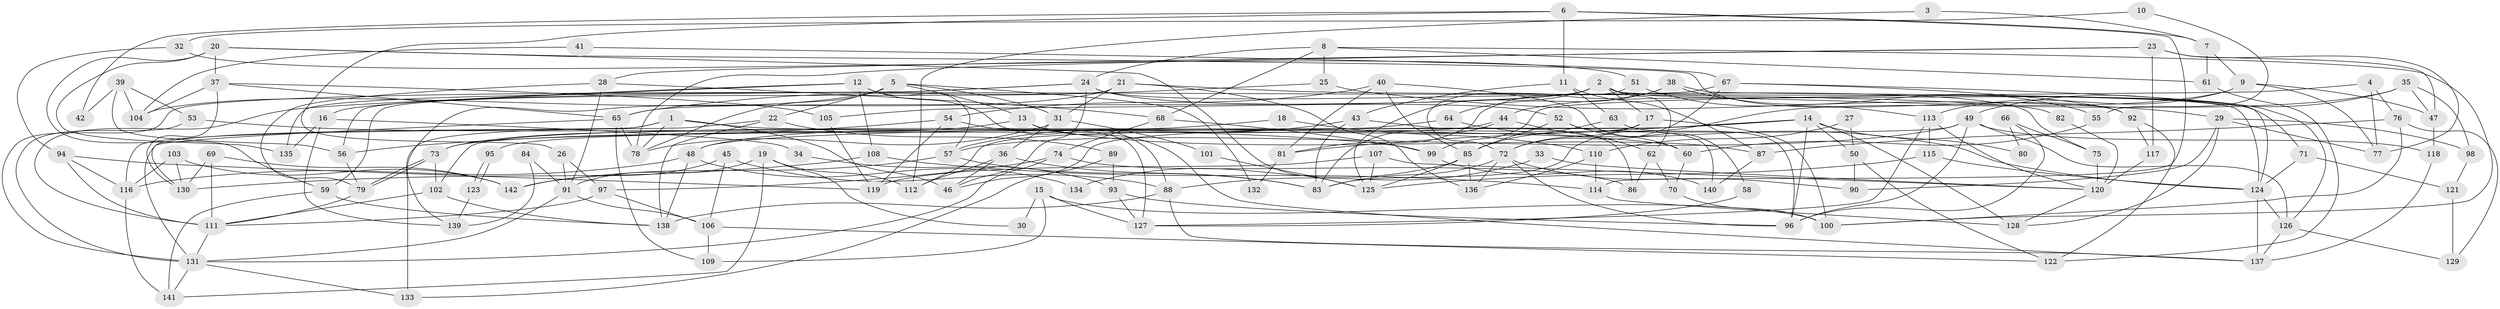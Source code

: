 // Generated by graph-tools (version 1.1) at 2025/26/03/09/25 03:26:14]
// undirected, 142 vertices, 284 edges
graph export_dot {
graph [start="1"]
  node [color=gray90,style=filled];
  1;
  2;
  3;
  4;
  5;
  6;
  7;
  8;
  9;
  10;
  11;
  12;
  13;
  14;
  15;
  16;
  17;
  18;
  19;
  20;
  21;
  22;
  23;
  24;
  25;
  26;
  27;
  28;
  29;
  30;
  31;
  32;
  33;
  34;
  35;
  36;
  37;
  38;
  39;
  40;
  41;
  42;
  43;
  44;
  45;
  46;
  47;
  48;
  49;
  50;
  51;
  52;
  53;
  54;
  55;
  56;
  57;
  58;
  59;
  60;
  61;
  62;
  63;
  64;
  65;
  66;
  67;
  68;
  69;
  70;
  71;
  72;
  73;
  74;
  75;
  76;
  77;
  78;
  79;
  80;
  81;
  82;
  83;
  84;
  85;
  86;
  87;
  88;
  89;
  90;
  91;
  92;
  93;
  94;
  95;
  96;
  97;
  98;
  99;
  100;
  101;
  102;
  103;
  104;
  105;
  106;
  107;
  108;
  109;
  110;
  111;
  112;
  113;
  114;
  115;
  116;
  117;
  118;
  119;
  120;
  121;
  122;
  123;
  124;
  125;
  126;
  127;
  128;
  129;
  130;
  131;
  132;
  133;
  134;
  135;
  136;
  137;
  138;
  139;
  140;
  141;
  142;
  1 -- 78;
  1 -- 46;
  1 -- 60;
  1 -- 116;
  1 -- 131;
  2 -- 17;
  2 -- 125;
  2 -- 62;
  2 -- 65;
  2 -- 71;
  2 -- 105;
  2 -- 124;
  3 -- 7;
  3 -- 112;
  4 -- 76;
  4 -- 99;
  4 -- 77;
  5 -- 31;
  5 -- 13;
  5 -- 22;
  5 -- 78;
  5 -- 104;
  5 -- 132;
  6 -- 26;
  6 -- 11;
  6 -- 7;
  6 -- 42;
  6 -- 114;
  7 -- 9;
  7 -- 61;
  8 -- 61;
  8 -- 68;
  8 -- 24;
  8 -- 25;
  8 -- 100;
  9 -- 47;
  9 -- 113;
  9 -- 44;
  9 -- 77;
  10 -- 32;
  10 -- 55;
  11 -- 43;
  11 -- 87;
  11 -- 63;
  12 -- 88;
  12 -- 57;
  12 -- 16;
  12 -- 108;
  12 -- 111;
  13 -- 73;
  13 -- 137;
  13 -- 87;
  14 -- 46;
  14 -- 128;
  14 -- 48;
  14 -- 50;
  14 -- 80;
  14 -- 81;
  14 -- 96;
  15 -- 100;
  15 -- 109;
  15 -- 30;
  15 -- 127;
  16 -- 135;
  16 -- 34;
  16 -- 139;
  17 -- 112;
  17 -- 72;
  17 -- 100;
  18 -- 48;
  18 -- 110;
  19 -- 91;
  19 -- 141;
  19 -- 30;
  19 -- 112;
  20 -- 37;
  20 -- 59;
  20 -- 92;
  20 -- 125;
  20 -- 135;
  21 -- 59;
  21 -- 136;
  21 -- 31;
  21 -- 82;
  21 -- 139;
  22 -- 133;
  22 -- 89;
  22 -- 138;
  23 -- 77;
  23 -- 47;
  23 -- 28;
  23 -- 78;
  23 -- 117;
  24 -- 56;
  24 -- 46;
  24 -- 52;
  24 -- 75;
  24 -- 135;
  25 -- 65;
  25 -- 29;
  26 -- 97;
  26 -- 91;
  27 -- 110;
  27 -- 50;
  28 -- 79;
  28 -- 68;
  28 -- 91;
  29 -- 77;
  29 -- 90;
  29 -- 98;
  29 -- 128;
  31 -- 78;
  31 -- 36;
  31 -- 101;
  32 -- 94;
  32 -- 51;
  33 -- 120;
  33 -- 88;
  34 -- 93;
  35 -- 83;
  35 -- 49;
  35 -- 47;
  35 -- 98;
  36 -- 83;
  36 -- 46;
  36 -- 112;
  37 -- 130;
  37 -- 65;
  37 -- 104;
  37 -- 105;
  38 -- 124;
  38 -- 64;
  38 -- 55;
  38 -- 81;
  39 -- 104;
  39 -- 53;
  39 -- 42;
  39 -- 56;
  40 -- 85;
  40 -- 81;
  40 -- 54;
  40 -- 58;
  41 -- 67;
  41 -- 104;
  43 -- 86;
  43 -- 57;
  43 -- 83;
  44 -- 83;
  44 -- 62;
  44 -- 95;
  45 -- 88;
  45 -- 106;
  45 -- 142;
  47 -- 118;
  48 -- 116;
  48 -- 134;
  48 -- 138;
  49 -- 126;
  49 -- 96;
  49 -- 57;
  49 -- 102;
  49 -- 118;
  50 -- 90;
  50 -- 122;
  51 -- 72;
  51 -- 113;
  52 -- 60;
  52 -- 85;
  52 -- 140;
  53 -- 131;
  53 -- 99;
  54 -- 56;
  54 -- 119;
  54 -- 127;
  55 -- 60;
  56 -- 79;
  57 -- 142;
  57 -- 83;
  58 -- 127;
  59 -- 141;
  59 -- 138;
  60 -- 70;
  61 -- 122;
  62 -- 70;
  62 -- 86;
  63 -- 96;
  63 -- 85;
  64 -- 73;
  64 -- 124;
  65 -- 78;
  65 -- 109;
  65 -- 130;
  66 -- 96;
  66 -- 75;
  66 -- 80;
  67 -- 131;
  67 -- 92;
  67 -- 72;
  67 -- 126;
  68 -- 74;
  68 -- 99;
  69 -- 111;
  69 -- 142;
  69 -- 130;
  70 -- 100;
  71 -- 124;
  71 -- 121;
  72 -- 83;
  72 -- 90;
  72 -- 96;
  72 -- 136;
  73 -- 79;
  73 -- 79;
  73 -- 102;
  74 -- 97;
  74 -- 131;
  74 -- 86;
  75 -- 120;
  76 -- 100;
  76 -- 129;
  76 -- 87;
  79 -- 111;
  81 -- 132;
  82 -- 120;
  84 -- 139;
  84 -- 91;
  85 -- 125;
  85 -- 134;
  85 -- 136;
  87 -- 140;
  88 -- 138;
  88 -- 137;
  89 -- 93;
  89 -- 133;
  91 -- 131;
  91 -- 106;
  92 -- 117;
  92 -- 122;
  93 -- 96;
  93 -- 127;
  94 -- 119;
  94 -- 111;
  94 -- 116;
  95 -- 123;
  95 -- 123;
  97 -- 106;
  97 -- 111;
  98 -- 121;
  99 -- 140;
  101 -- 125;
  102 -- 138;
  102 -- 111;
  103 -- 130;
  103 -- 116;
  103 -- 142;
  105 -- 119;
  106 -- 122;
  106 -- 109;
  107 -- 125;
  107 -- 119;
  107 -- 120;
  108 -- 130;
  108 -- 114;
  110 -- 114;
  110 -- 136;
  111 -- 131;
  113 -- 120;
  113 -- 127;
  113 -- 115;
  114 -- 128;
  115 -- 125;
  115 -- 124;
  116 -- 141;
  117 -- 120;
  118 -- 137;
  120 -- 128;
  121 -- 129;
  123 -- 139;
  124 -- 126;
  124 -- 137;
  126 -- 129;
  126 -- 137;
  131 -- 133;
  131 -- 141;
}
